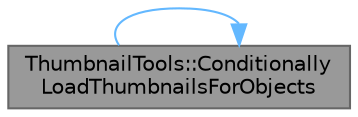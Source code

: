 digraph "ThumbnailTools::ConditionallyLoadThumbnailsForObjects"
{
 // INTERACTIVE_SVG=YES
 // LATEX_PDF_SIZE
  bgcolor="transparent";
  edge [fontname=Helvetica,fontsize=10,labelfontname=Helvetica,labelfontsize=10];
  node [fontname=Helvetica,fontsize=10,shape=box,height=0.2,width=0.4];
  rankdir="LR";
  Node1 [id="Node000001",label="ThumbnailTools::Conditionally\lLoadThumbnailsForObjects",height=0.2,width=0.4,color="gray40", fillcolor="grey60", style="filled", fontcolor="black",tooltip="Loads thumbnails for the specified objects (or copies them from a cache, if they're already loaded...."];
  Node1 -> Node1 [id="edge1_Node000001_Node000001",color="steelblue1",style="solid",tooltip=" "];
}
